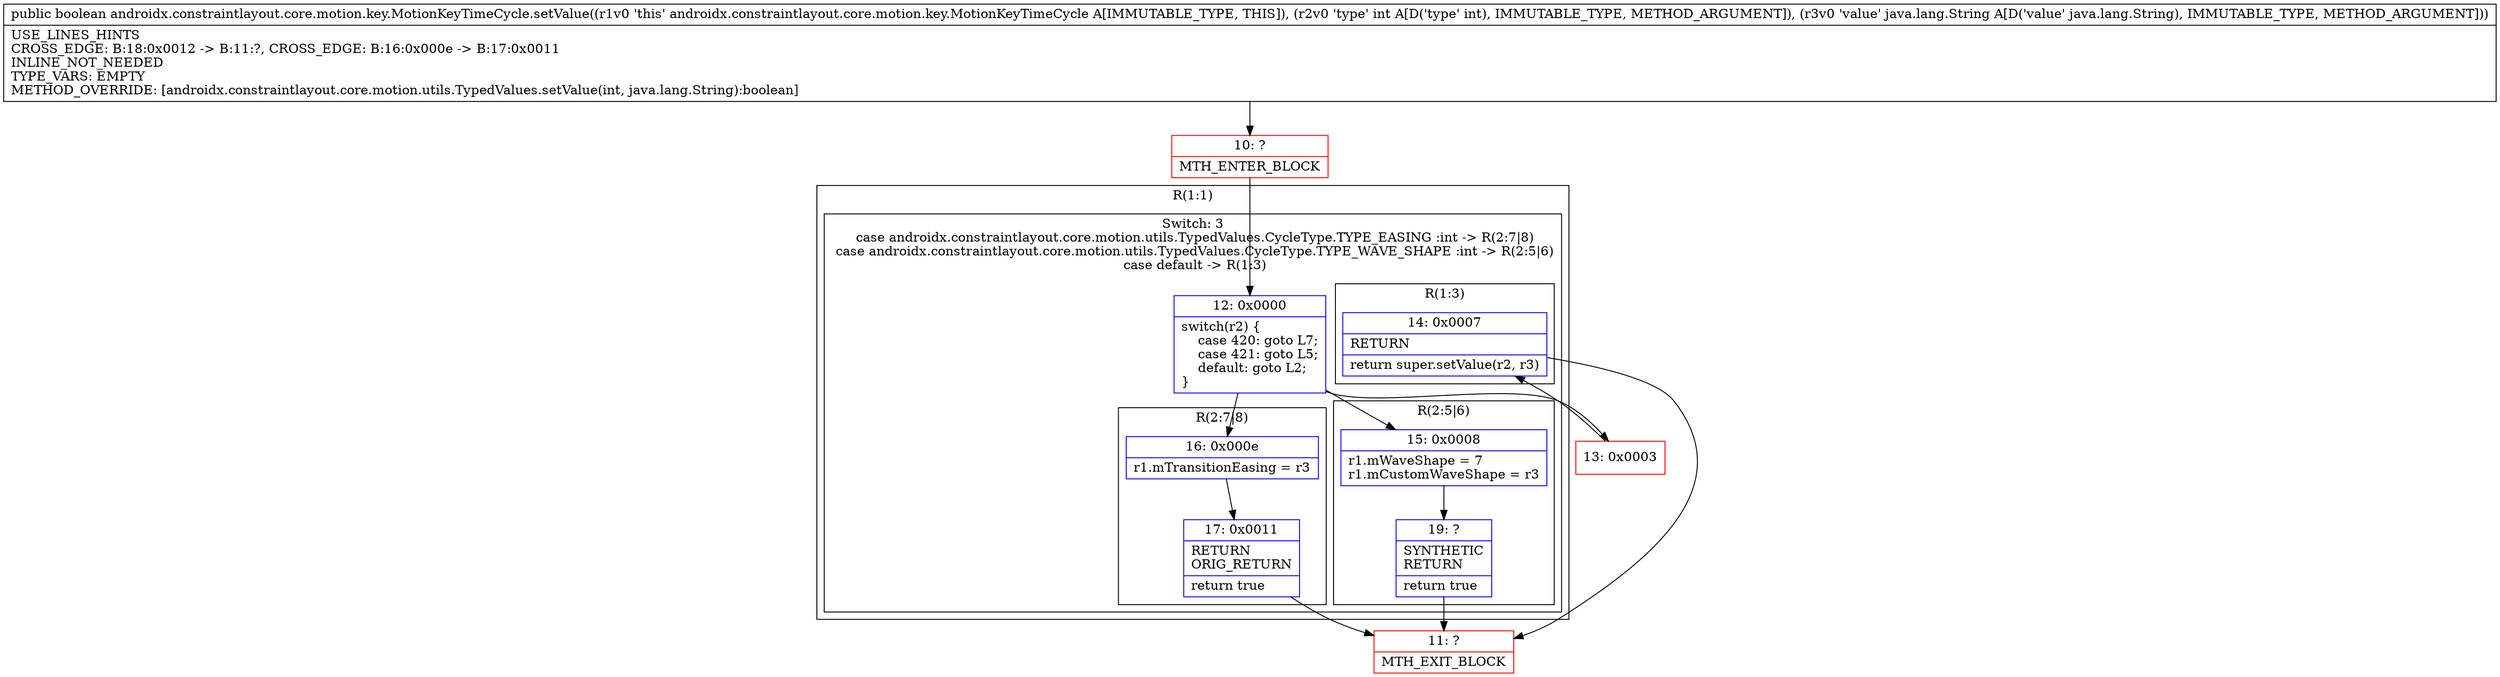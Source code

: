 digraph "CFG forandroidx.constraintlayout.core.motion.key.MotionKeyTimeCycle.setValue(ILjava\/lang\/String;)Z" {
subgraph cluster_Region_1370603197 {
label = "R(1:1)";
node [shape=record,color=blue];
subgraph cluster_SwitchRegion_945316626 {
label = "Switch: 3
 case androidx.constraintlayout.core.motion.utils.TypedValues.CycleType.TYPE_EASING :int -> R(2:7|8)
 case androidx.constraintlayout.core.motion.utils.TypedValues.CycleType.TYPE_WAVE_SHAPE :int -> R(2:5|6)
 case default -> R(1:3)";
node [shape=record,color=blue];
Node_12 [shape=record,label="{12\:\ 0x0000|switch(r2) \{\l    case 420: goto L7;\l    case 421: goto L5;\l    default: goto L2;\l\}\l}"];
subgraph cluster_Region_18990522 {
label = "R(2:7|8)";
node [shape=record,color=blue];
Node_16 [shape=record,label="{16\:\ 0x000e|r1.mTransitionEasing = r3\l}"];
Node_17 [shape=record,label="{17\:\ 0x0011|RETURN\lORIG_RETURN\l|return true\l}"];
}
subgraph cluster_Region_1426130598 {
label = "R(2:5|6)";
node [shape=record,color=blue];
Node_15 [shape=record,label="{15\:\ 0x0008|r1.mWaveShape = 7\lr1.mCustomWaveShape = r3\l}"];
Node_19 [shape=record,label="{19\:\ ?|SYNTHETIC\lRETURN\l|return true\l}"];
}
subgraph cluster_Region_161025773 {
label = "R(1:3)";
node [shape=record,color=blue];
Node_14 [shape=record,label="{14\:\ 0x0007|RETURN\l|return super.setValue(r2, r3)\l}"];
}
}
}
Node_10 [shape=record,color=red,label="{10\:\ ?|MTH_ENTER_BLOCK\l}"];
Node_13 [shape=record,color=red,label="{13\:\ 0x0003}"];
Node_11 [shape=record,color=red,label="{11\:\ ?|MTH_EXIT_BLOCK\l}"];
MethodNode[shape=record,label="{public boolean androidx.constraintlayout.core.motion.key.MotionKeyTimeCycle.setValue((r1v0 'this' androidx.constraintlayout.core.motion.key.MotionKeyTimeCycle A[IMMUTABLE_TYPE, THIS]), (r2v0 'type' int A[D('type' int), IMMUTABLE_TYPE, METHOD_ARGUMENT]), (r3v0 'value' java.lang.String A[D('value' java.lang.String), IMMUTABLE_TYPE, METHOD_ARGUMENT]))  | USE_LINES_HINTS\lCROSS_EDGE: B:18:0x0012 \-\> B:11:?, CROSS_EDGE: B:16:0x000e \-\> B:17:0x0011\lINLINE_NOT_NEEDED\lTYPE_VARS: EMPTY\lMETHOD_OVERRIDE: [androidx.constraintlayout.core.motion.utils.TypedValues.setValue(int, java.lang.String):boolean]\l}"];
MethodNode -> Node_10;Node_12 -> Node_13;
Node_12 -> Node_15;
Node_12 -> Node_16;
Node_16 -> Node_17;
Node_17 -> Node_11;
Node_15 -> Node_19;
Node_19 -> Node_11;
Node_14 -> Node_11;
Node_10 -> Node_12;
Node_13 -> Node_14;
}

